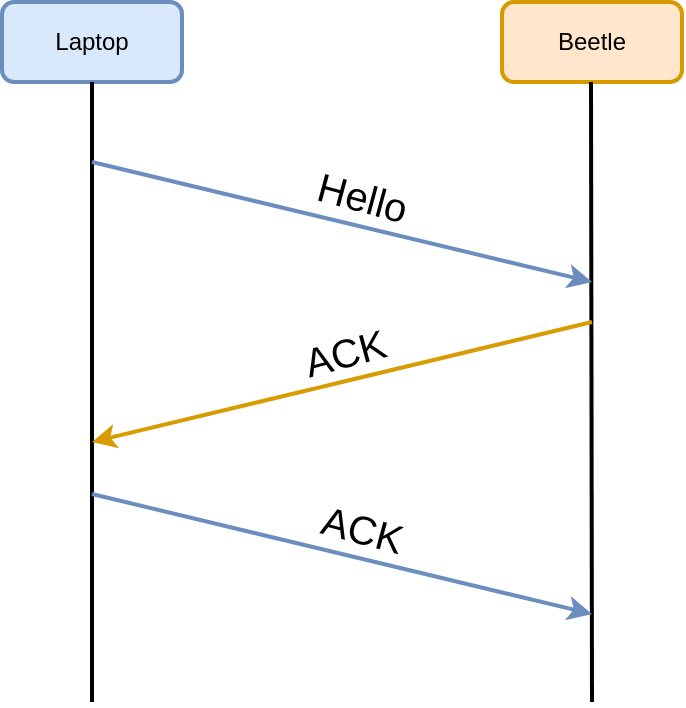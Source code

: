 <mxfile version="20.7.4" type="github">
  <diagram id="eSQL2V70leg6OyjtACmR" name="Page-1">
    <mxGraphModel dx="2074" dy="1101" grid="1" gridSize="10" guides="1" tooltips="1" connect="1" arrows="1" fold="1" page="1" pageScale="1" pageWidth="850" pageHeight="1100" math="0" shadow="0">
      <root>
        <mxCell id="0" />
        <mxCell id="1" parent="0" />
        <mxCell id="Zo_HH0TLs52sVe4Dv-Wm-1" value="Laptop" style="rounded=1;whiteSpace=wrap;html=1;fillColor=#dae8fc;strokeColor=#6c8ebf;strokeWidth=2;" vertex="1" parent="1">
          <mxGeometry x="190" y="290" width="90" height="40" as="geometry" />
        </mxCell>
        <mxCell id="Zo_HH0TLs52sVe4Dv-Wm-3" value="Beetle" style="rounded=1;whiteSpace=wrap;html=1;fillColor=#ffe6cc;strokeColor=#d79b00;strokeWidth=2;" vertex="1" parent="1">
          <mxGeometry x="440" y="290" width="90" height="40" as="geometry" />
        </mxCell>
        <mxCell id="Zo_HH0TLs52sVe4Dv-Wm-4" value="" style="endArrow=none;html=1;rounded=0;entryX=0.5;entryY=1;entryDx=0;entryDy=0;strokeWidth=2;" edge="1" parent="1" target="Zo_HH0TLs52sVe4Dv-Wm-1">
          <mxGeometry width="50" height="50" relative="1" as="geometry">
            <mxPoint x="235" y="640" as="sourcePoint" />
            <mxPoint x="430" y="540" as="targetPoint" />
          </mxGeometry>
        </mxCell>
        <mxCell id="Zo_HH0TLs52sVe4Dv-Wm-5" value="" style="endArrow=none;html=1;rounded=0;entryX=0.5;entryY=1;entryDx=0;entryDy=0;strokeWidth=2;" edge="1" parent="1">
          <mxGeometry width="50" height="50" relative="1" as="geometry">
            <mxPoint x="485" y="640" as="sourcePoint" />
            <mxPoint x="484.5" y="330" as="targetPoint" />
          </mxGeometry>
        </mxCell>
        <mxCell id="Zo_HH0TLs52sVe4Dv-Wm-6" value="" style="endArrow=classic;html=1;rounded=0;strokeColor=#6c8ebf;strokeWidth=2;" edge="1" parent="1">
          <mxGeometry width="50" height="50" relative="1" as="geometry">
            <mxPoint x="235" y="370" as="sourcePoint" />
            <mxPoint x="485" y="430" as="targetPoint" />
          </mxGeometry>
        </mxCell>
        <mxCell id="Zo_HH0TLs52sVe4Dv-Wm-7" value="&lt;font style=&quot;font-size: 20px;&quot;&gt;Hello&lt;/font&gt;" style="edgeLabel;html=1;align=center;verticalAlign=middle;resizable=0;points=[];rotation=15;" vertex="1" connectable="0" parent="Zo_HH0TLs52sVe4Dv-Wm-6">
          <mxGeometry relative="1" as="geometry">
            <mxPoint x="10" y="-13" as="offset" />
          </mxGeometry>
        </mxCell>
        <mxCell id="Zo_HH0TLs52sVe4Dv-Wm-8" value="" style="endArrow=classic;html=1;rounded=0;fontSize=20;strokeColor=#d89b01;strokeWidth=2;" edge="1" parent="1">
          <mxGeometry width="50" height="50" relative="1" as="geometry">
            <mxPoint x="485" y="450" as="sourcePoint" />
            <mxPoint x="235" y="510" as="targetPoint" />
          </mxGeometry>
        </mxCell>
        <mxCell id="Zo_HH0TLs52sVe4Dv-Wm-10" value="ACK" style="edgeLabel;html=1;align=center;verticalAlign=middle;resizable=0;points=[];fontSize=20;rotation=345;" vertex="1" connectable="0" parent="Zo_HH0TLs52sVe4Dv-Wm-8">
          <mxGeometry x="-0.166" y="-3" relative="1" as="geometry">
            <mxPoint x="-20" y="-7" as="offset" />
          </mxGeometry>
        </mxCell>
        <mxCell id="Zo_HH0TLs52sVe4Dv-Wm-11" value="" style="endArrow=classic;html=1;rounded=0;strokeWidth=2;strokeColor=#6c8ebf;" edge="1" parent="1">
          <mxGeometry width="50" height="50" relative="1" as="geometry">
            <mxPoint x="235" y="536" as="sourcePoint" />
            <mxPoint x="485" y="596" as="targetPoint" />
          </mxGeometry>
        </mxCell>
        <mxCell id="Zo_HH0TLs52sVe4Dv-Wm-12" value="&lt;font style=&quot;font-size: 20px;&quot;&gt;ACK&lt;/font&gt;" style="edgeLabel;html=1;align=center;verticalAlign=middle;resizable=0;points=[];rotation=15;" vertex="1" connectable="0" parent="Zo_HH0TLs52sVe4Dv-Wm-11">
          <mxGeometry relative="1" as="geometry">
            <mxPoint x="10" y="-13" as="offset" />
          </mxGeometry>
        </mxCell>
      </root>
    </mxGraphModel>
  </diagram>
</mxfile>

